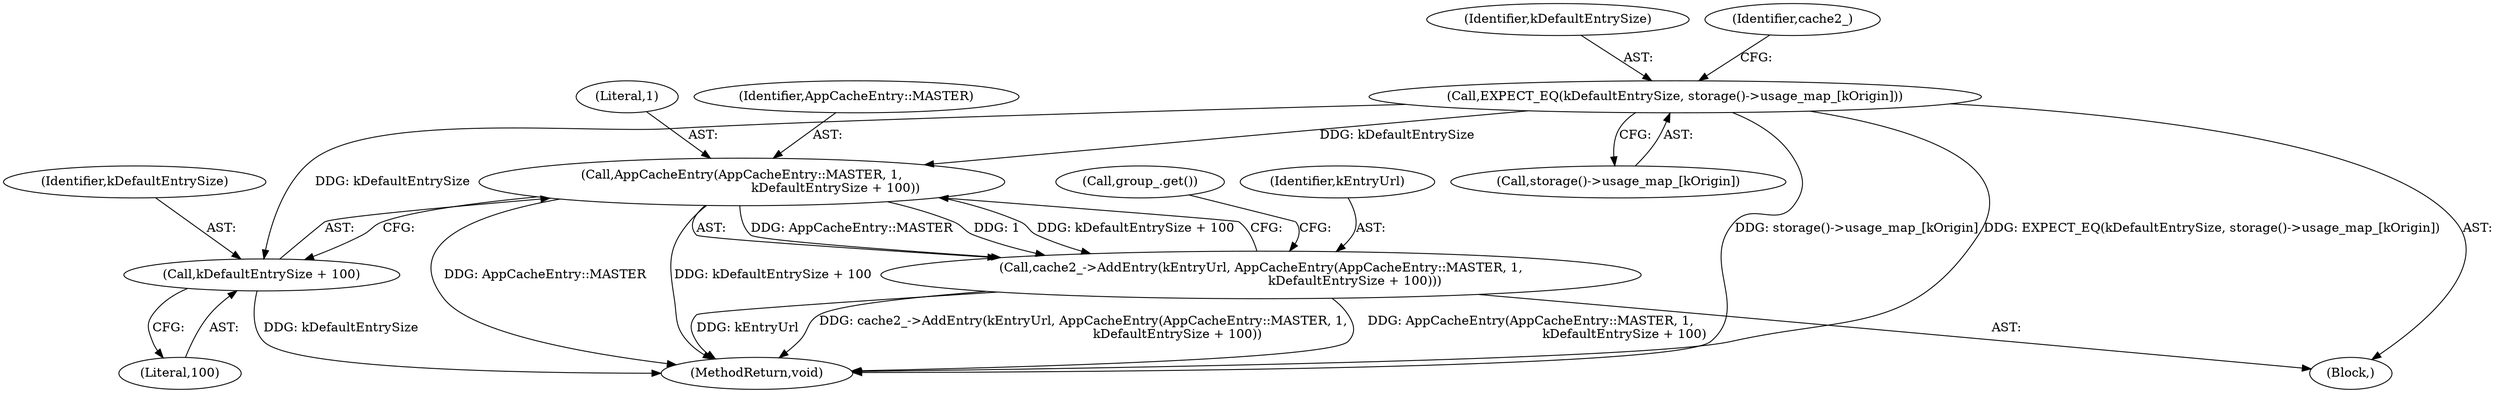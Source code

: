 digraph "1_Chrome_04aaacb936a08d70862d6d9d7e8354721ae46be8_21@array" {
"1000113" [label="(Call,EXPECT_EQ(kDefaultEntrySize, storage()->usage_map_[kOrigin]))"];
"1000126" [label="(Call,AppCacheEntry(AppCacheEntry::MASTER, 1,\n                                               kDefaultEntrySize + 100))"];
"1000124" [label="(Call,cache2_->AddEntry(kEntryUrl, AppCacheEntry(AppCacheEntry::MASTER, 1,\n                                               kDefaultEntrySize + 100)))"];
"1000129" [label="(Call,kDefaultEntrySize + 100)"];
"1000129" [label="(Call,kDefaultEntrySize + 100)"];
"1000114" [label="(Identifier,kDefaultEntrySize)"];
"1000115" [label="(Call,storage()->usage_map_[kOrigin])"];
"1000126" [label="(Call,AppCacheEntry(AppCacheEntry::MASTER, 1,\n                                               kDefaultEntrySize + 100))"];
"1000133" [label="(Call,group_.get())"];
"1000140" [label="(MethodReturn,void)"];
"1000124" [label="(Call,cache2_->AddEntry(kEntryUrl, AppCacheEntry(AppCacheEntry::MASTER, 1,\n                                               kDefaultEntrySize + 100)))"];
"1000128" [label="(Literal,1)"];
"1000127" [label="(Identifier,AppCacheEntry::MASTER)"];
"1000101" [label="(Block,)"];
"1000125" [label="(Identifier,kEntryUrl)"];
"1000113" [label="(Call,EXPECT_EQ(kDefaultEntrySize, storage()->usage_map_[kOrigin]))"];
"1000130" [label="(Identifier,kDefaultEntrySize)"];
"1000121" [label="(Identifier,cache2_)"];
"1000131" [label="(Literal,100)"];
"1000113" -> "1000101"  [label="AST: "];
"1000113" -> "1000115"  [label="CFG: "];
"1000114" -> "1000113"  [label="AST: "];
"1000115" -> "1000113"  [label="AST: "];
"1000121" -> "1000113"  [label="CFG: "];
"1000113" -> "1000140"  [label="DDG: storage()->usage_map_[kOrigin]"];
"1000113" -> "1000140"  [label="DDG: EXPECT_EQ(kDefaultEntrySize, storage()->usage_map_[kOrigin])"];
"1000113" -> "1000126"  [label="DDG: kDefaultEntrySize"];
"1000113" -> "1000129"  [label="DDG: kDefaultEntrySize"];
"1000126" -> "1000124"  [label="AST: "];
"1000126" -> "1000129"  [label="CFG: "];
"1000127" -> "1000126"  [label="AST: "];
"1000128" -> "1000126"  [label="AST: "];
"1000129" -> "1000126"  [label="AST: "];
"1000124" -> "1000126"  [label="CFG: "];
"1000126" -> "1000140"  [label="DDG: AppCacheEntry::MASTER"];
"1000126" -> "1000140"  [label="DDG: kDefaultEntrySize + 100"];
"1000126" -> "1000124"  [label="DDG: AppCacheEntry::MASTER"];
"1000126" -> "1000124"  [label="DDG: 1"];
"1000126" -> "1000124"  [label="DDG: kDefaultEntrySize + 100"];
"1000124" -> "1000101"  [label="AST: "];
"1000125" -> "1000124"  [label="AST: "];
"1000133" -> "1000124"  [label="CFG: "];
"1000124" -> "1000140"  [label="DDG: kEntryUrl"];
"1000124" -> "1000140"  [label="DDG: cache2_->AddEntry(kEntryUrl, AppCacheEntry(AppCacheEntry::MASTER, 1,\n                                               kDefaultEntrySize + 100))"];
"1000124" -> "1000140"  [label="DDG: AppCacheEntry(AppCacheEntry::MASTER, 1,\n                                               kDefaultEntrySize + 100)"];
"1000129" -> "1000131"  [label="CFG: "];
"1000130" -> "1000129"  [label="AST: "];
"1000131" -> "1000129"  [label="AST: "];
"1000129" -> "1000140"  [label="DDG: kDefaultEntrySize"];
}

